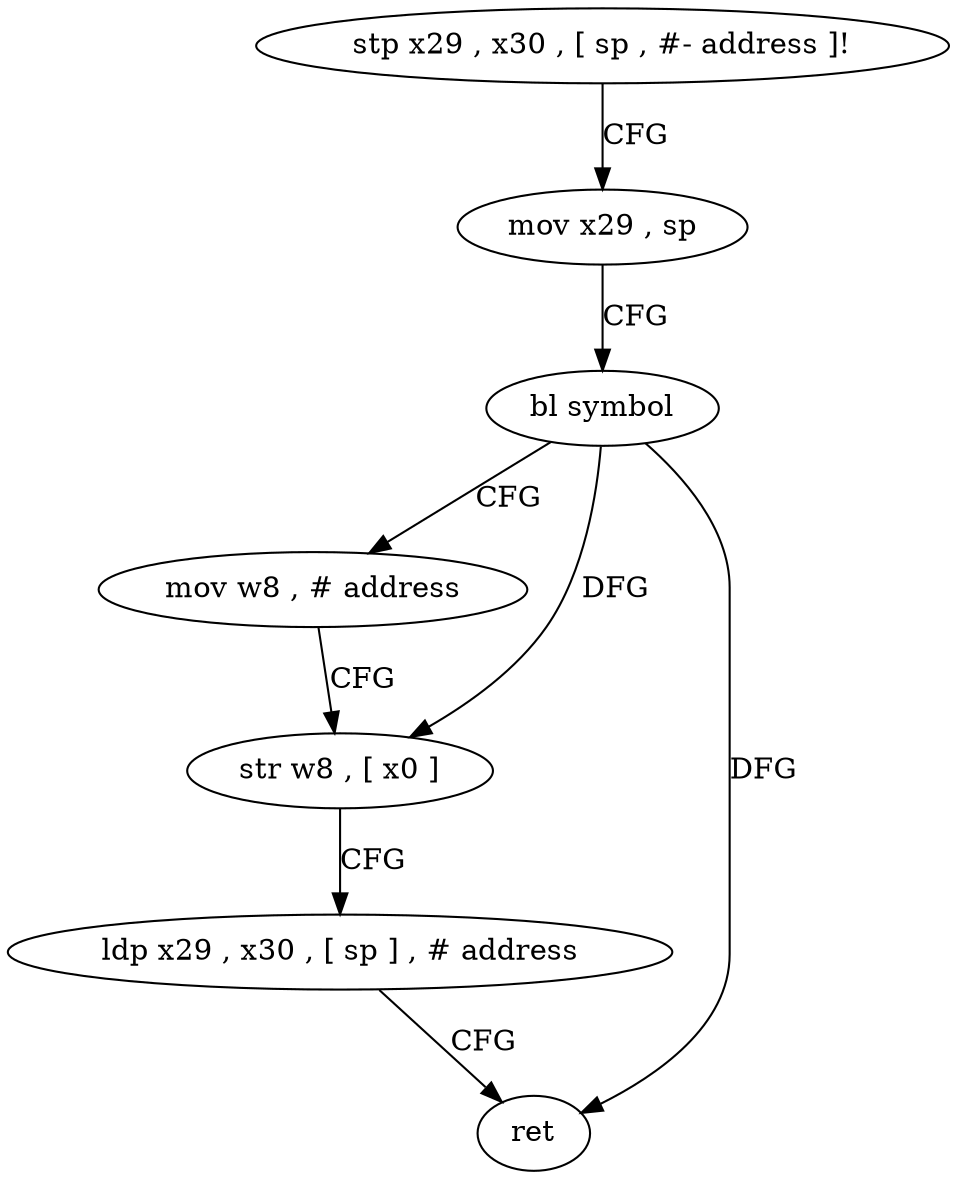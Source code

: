 digraph "func" {
"4211264" [label = "stp x29 , x30 , [ sp , #- address ]!" ]
"4211268" [label = "mov x29 , sp" ]
"4211272" [label = "bl symbol" ]
"4211276" [label = "mov w8 , # address" ]
"4211280" [label = "str w8 , [ x0 ]" ]
"4211284" [label = "ldp x29 , x30 , [ sp ] , # address" ]
"4211288" [label = "ret" ]
"4211264" -> "4211268" [ label = "CFG" ]
"4211268" -> "4211272" [ label = "CFG" ]
"4211272" -> "4211276" [ label = "CFG" ]
"4211272" -> "4211280" [ label = "DFG" ]
"4211272" -> "4211288" [ label = "DFG" ]
"4211276" -> "4211280" [ label = "CFG" ]
"4211280" -> "4211284" [ label = "CFG" ]
"4211284" -> "4211288" [ label = "CFG" ]
}
